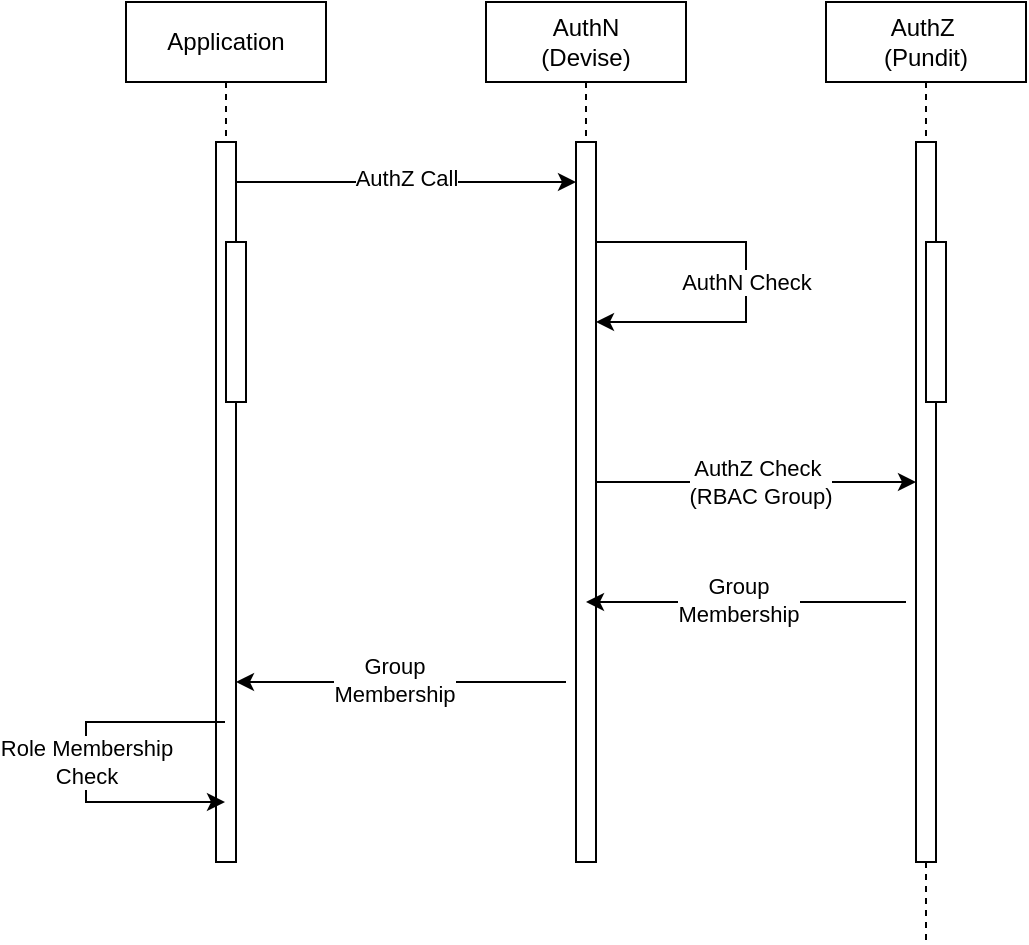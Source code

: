 <mxfile version="26.1.0">
  <diagram name="Page-1" id="2YBvvXClWsGukQMizWep">
    <mxGraphModel dx="1894" dy="628" grid="1" gridSize="10" guides="1" tooltips="1" connect="1" arrows="1" fold="1" page="1" pageScale="1" pageWidth="850" pageHeight="1100" math="0" shadow="0">
      <root>
        <mxCell id="0" />
        <mxCell id="1" parent="0" />
        <mxCell id="aM9ryv3xv72pqoxQDRHE-1" value="AuthZ&amp;nbsp;&lt;div&gt;(Pundit)&lt;/div&gt;" style="shape=umlLifeline;perimeter=lifelinePerimeter;whiteSpace=wrap;html=1;container=0;dropTarget=0;collapsible=0;recursiveResize=0;outlineConnect=0;portConstraint=eastwest;newEdgeStyle={&quot;edgeStyle&quot;:&quot;elbowEdgeStyle&quot;,&quot;elbow&quot;:&quot;vertical&quot;,&quot;curved&quot;:0,&quot;rounded&quot;:0};" parent="1" vertex="1">
          <mxGeometry x="390" y="40" width="100" height="470" as="geometry" />
        </mxCell>
        <mxCell id="aM9ryv3xv72pqoxQDRHE-2" value="" style="html=1;points=[];perimeter=orthogonalPerimeter;outlineConnect=0;targetShapes=umlLifeline;portConstraint=eastwest;newEdgeStyle={&quot;edgeStyle&quot;:&quot;elbowEdgeStyle&quot;,&quot;elbow&quot;:&quot;vertical&quot;,&quot;curved&quot;:0,&quot;rounded&quot;:0};" parent="aM9ryv3xv72pqoxQDRHE-1" vertex="1">
          <mxGeometry x="45" y="70" width="10" height="360" as="geometry" />
        </mxCell>
        <mxCell id="aM9ryv3xv72pqoxQDRHE-4" value="" style="html=1;points=[];perimeter=orthogonalPerimeter;outlineConnect=0;targetShapes=umlLifeline;portConstraint=eastwest;newEdgeStyle={&quot;edgeStyle&quot;:&quot;elbowEdgeStyle&quot;,&quot;elbow&quot;:&quot;vertical&quot;,&quot;curved&quot;:0,&quot;rounded&quot;:0};" parent="aM9ryv3xv72pqoxQDRHE-1" vertex="1">
          <mxGeometry x="50" y="120" width="10" height="80" as="geometry" />
        </mxCell>
        <mxCell id="aM9ryv3xv72pqoxQDRHE-5" value="AuthN&lt;br&gt;(Devise)" style="shape=umlLifeline;perimeter=lifelinePerimeter;whiteSpace=wrap;html=1;container=0;dropTarget=0;collapsible=0;recursiveResize=0;outlineConnect=0;portConstraint=eastwest;newEdgeStyle={&quot;edgeStyle&quot;:&quot;elbowEdgeStyle&quot;,&quot;elbow&quot;:&quot;vertical&quot;,&quot;curved&quot;:0,&quot;rounded&quot;:0};" parent="1" vertex="1">
          <mxGeometry x="220" y="40" width="100" height="430" as="geometry" />
        </mxCell>
        <mxCell id="aM9ryv3xv72pqoxQDRHE-6" value="" style="html=1;points=[];perimeter=orthogonalPerimeter;outlineConnect=0;targetShapes=umlLifeline;portConstraint=eastwest;newEdgeStyle={&quot;edgeStyle&quot;:&quot;elbowEdgeStyle&quot;,&quot;elbow&quot;:&quot;vertical&quot;,&quot;curved&quot;:0,&quot;rounded&quot;:0};" parent="aM9ryv3xv72pqoxQDRHE-5" vertex="1">
          <mxGeometry x="45" y="70" width="10" height="360" as="geometry" />
        </mxCell>
        <mxCell id="f2kxUUdgLyXDUsbRW9QG-11" value="" style="endArrow=classic;html=1;rounded=0;" parent="aM9ryv3xv72pqoxQDRHE-5" edge="1">
          <mxGeometry relative="1" as="geometry">
            <mxPoint x="55" y="120" as="sourcePoint" />
            <mxPoint x="55" y="160" as="targetPoint" />
            <Array as="points">
              <mxPoint x="130" y="120" />
              <mxPoint x="130" y="160" />
            </Array>
          </mxGeometry>
        </mxCell>
        <mxCell id="f2kxUUdgLyXDUsbRW9QG-12" value="AuthN Check" style="edgeLabel;resizable=0;html=1;;align=center;verticalAlign=middle;" parent="f2kxUUdgLyXDUsbRW9QG-11" connectable="0" vertex="1">
          <mxGeometry relative="1" as="geometry" />
        </mxCell>
        <mxCell id="f2kxUUdgLyXDUsbRW9QG-1" value="Application" style="shape=umlLifeline;perimeter=lifelinePerimeter;whiteSpace=wrap;html=1;container=0;dropTarget=0;collapsible=0;recursiveResize=0;outlineConnect=0;portConstraint=eastwest;newEdgeStyle={&quot;edgeStyle&quot;:&quot;elbowEdgeStyle&quot;,&quot;elbow&quot;:&quot;vertical&quot;,&quot;curved&quot;:0,&quot;rounded&quot;:0};" parent="1" vertex="1">
          <mxGeometry x="40" y="40" width="100" height="430" as="geometry" />
        </mxCell>
        <mxCell id="f2kxUUdgLyXDUsbRW9QG-2" value="" style="html=1;points=[];perimeter=orthogonalPerimeter;outlineConnect=0;targetShapes=umlLifeline;portConstraint=eastwest;newEdgeStyle={&quot;edgeStyle&quot;:&quot;elbowEdgeStyle&quot;,&quot;elbow&quot;:&quot;vertical&quot;,&quot;curved&quot;:0,&quot;rounded&quot;:0};" parent="f2kxUUdgLyXDUsbRW9QG-1" vertex="1">
          <mxGeometry x="45" y="70" width="10" height="360" as="geometry" />
        </mxCell>
        <mxCell id="f2kxUUdgLyXDUsbRW9QG-4" value="" style="html=1;points=[];perimeter=orthogonalPerimeter;outlineConnect=0;targetShapes=umlLifeline;portConstraint=eastwest;newEdgeStyle={&quot;edgeStyle&quot;:&quot;elbowEdgeStyle&quot;,&quot;elbow&quot;:&quot;vertical&quot;,&quot;curved&quot;:0,&quot;rounded&quot;:0};" parent="f2kxUUdgLyXDUsbRW9QG-1" vertex="1">
          <mxGeometry x="50" y="120" width="10" height="80" as="geometry" />
        </mxCell>
        <mxCell id="f2kxUUdgLyXDUsbRW9QG-14" value="" style="endArrow=classic;html=1;rounded=0;" parent="1" edge="1" target="aM9ryv3xv72pqoxQDRHE-2" source="aM9ryv3xv72pqoxQDRHE-6">
          <mxGeometry relative="1" as="geometry">
            <mxPoint x="260" y="260" as="sourcePoint" />
            <mxPoint x="100" y="260" as="targetPoint" />
            <Array as="points">
              <mxPoint x="400" y="280" />
            </Array>
          </mxGeometry>
        </mxCell>
        <mxCell id="f2kxUUdgLyXDUsbRW9QG-15" value="Label" style="edgeLabel;resizable=0;html=1;;align=center;verticalAlign=middle;" parent="f2kxUUdgLyXDUsbRW9QG-14" connectable="0" vertex="1">
          <mxGeometry relative="1" as="geometry" />
        </mxCell>
        <mxCell id="f2kxUUdgLyXDUsbRW9QG-16" value="&lt;div&gt;AuthZ Check&amp;nbsp;&lt;br&gt;(RBAC Group)&lt;/div&gt;" style="edgeLabel;html=1;align=center;verticalAlign=middle;resizable=0;points=[];" parent="f2kxUUdgLyXDUsbRW9QG-14" vertex="1" connectable="0">
          <mxGeometry x="0.006" y="1" relative="1" as="geometry">
            <mxPoint x="1" y="1" as="offset" />
          </mxGeometry>
        </mxCell>
        <mxCell id="f2kxUUdgLyXDUsbRW9QG-22" value="Role Membership&lt;br&gt;Check" style="endArrow=classic;html=1;rounded=0;" parent="1" edge="1" target="f2kxUUdgLyXDUsbRW9QG-1" source="f2kxUUdgLyXDUsbRW9QG-1">
          <mxGeometry relative="1" as="geometry">
            <mxPoint x="460" y="400" as="sourcePoint" />
            <mxPoint x="460" y="440" as="targetPoint" />
            <Array as="points">
              <mxPoint x="20" y="400" />
              <mxPoint x="20" y="440" />
            </Array>
          </mxGeometry>
        </mxCell>
        <mxCell id="q0EP0rghoBDsRclC71rx-3" value="" style="endArrow=classic;html=1;rounded=0;" edge="1" parent="1" source="f2kxUUdgLyXDUsbRW9QG-2" target="aM9ryv3xv72pqoxQDRHE-6">
          <mxGeometry width="50" height="50" relative="1" as="geometry">
            <mxPoint x="100" y="130" as="sourcePoint" />
            <mxPoint x="260" y="130" as="targetPoint" />
            <Array as="points">
              <mxPoint x="130" y="130" />
              <mxPoint x="200" y="130" />
            </Array>
          </mxGeometry>
        </mxCell>
        <mxCell id="q0EP0rghoBDsRclC71rx-4" value="AuthZ Call" style="edgeLabel;html=1;align=center;verticalAlign=middle;resizable=0;points=[];" vertex="1" connectable="0" parent="q0EP0rghoBDsRclC71rx-3">
          <mxGeometry x="-0.318" y="2" relative="1" as="geometry">
            <mxPoint x="27" as="offset" />
          </mxGeometry>
        </mxCell>
        <mxCell id="q0EP0rghoBDsRclC71rx-7" value="" style="endArrow=classic;html=1;rounded=0;" edge="1" parent="1" target="aM9ryv3xv72pqoxQDRHE-5">
          <mxGeometry width="50" height="50" relative="1" as="geometry">
            <mxPoint x="430" y="340" as="sourcePoint" />
            <mxPoint x="290" y="340" as="targetPoint" />
          </mxGeometry>
        </mxCell>
        <mxCell id="q0EP0rghoBDsRclC71rx-8" value="Text" style="edgeLabel;html=1;align=center;verticalAlign=middle;resizable=0;points=[];" vertex="1" connectable="0" parent="q0EP0rghoBDsRclC71rx-7">
          <mxGeometry x="-0.389" y="-1" relative="1" as="geometry">
            <mxPoint x="-33" as="offset" />
          </mxGeometry>
        </mxCell>
        <mxCell id="q0EP0rghoBDsRclC71rx-9" value="Group&lt;br&gt;Membership" style="edgeLabel;html=1;align=center;verticalAlign=middle;resizable=0;points=[];" vertex="1" connectable="0" parent="q0EP0rghoBDsRclC71rx-7">
          <mxGeometry x="0.048" y="-1" relative="1" as="geometry">
            <mxPoint as="offset" />
          </mxGeometry>
        </mxCell>
        <mxCell id="q0EP0rghoBDsRclC71rx-10" value="" style="endArrow=classic;html=1;rounded=0;" edge="1" parent="1" target="f2kxUUdgLyXDUsbRW9QG-2">
          <mxGeometry width="50" height="50" relative="1" as="geometry">
            <mxPoint x="260" y="380" as="sourcePoint" />
            <mxPoint x="100" y="380" as="targetPoint" />
          </mxGeometry>
        </mxCell>
        <mxCell id="q0EP0rghoBDsRclC71rx-11" value="Text" style="edgeLabel;html=1;align=center;verticalAlign=middle;resizable=0;points=[];" vertex="1" connectable="0" parent="q0EP0rghoBDsRclC71rx-10">
          <mxGeometry x="-0.389" y="-1" relative="1" as="geometry">
            <mxPoint x="-33" as="offset" />
          </mxGeometry>
        </mxCell>
        <mxCell id="q0EP0rghoBDsRclC71rx-12" value="Group&lt;br&gt;Membership" style="edgeLabel;html=1;align=center;verticalAlign=middle;resizable=0;points=[];" vertex="1" connectable="0" parent="q0EP0rghoBDsRclC71rx-10">
          <mxGeometry x="0.048" y="-1" relative="1" as="geometry">
            <mxPoint as="offset" />
          </mxGeometry>
        </mxCell>
      </root>
    </mxGraphModel>
  </diagram>
</mxfile>
